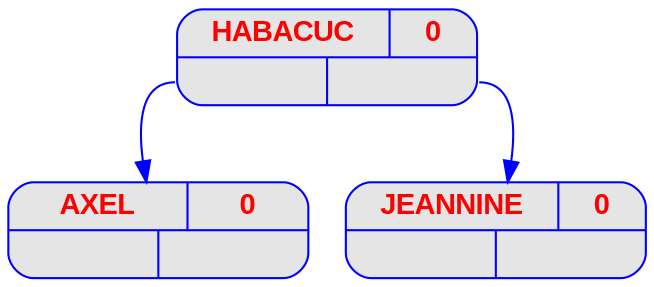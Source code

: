 digraph  {
	node [
		fontname  = "Arial bold" 
		fontsize  = "14"
		fontcolor = "red"
		style     = "rounded, filled"
		shape     = "record"
		fillcolor = "grey90"
		color     = "blue"
		width     = "2"
	]

	edge [
		color     = "blue"
	]

	"HABACUC
" [label = "{{<c> HABACUC
 | <b> 0} | { <g> | <d>}}"];
	"HABACUC
":g -> "AXEL
";
	"AXEL
" [label = "{{<c> AXEL
 | <b> 0} | { <g> | <d>}}"];
	"AXEL
" [label = "{{<c> AXEL
 | <b> 0} | { <g> | <d>}}"];
	"HABACUC
":d -> "JEANNINE
";
	"JEANNINE
" [label = "{{<c> JEANNINE
 | <b> 0} | { <g> | <d>}}"];
	"JEANNINE
" [label = "{{<c> JEANNINE
 | <b> 0} | { <g> | <d>}}"];
}
